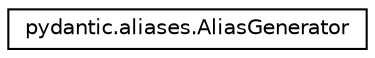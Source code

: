 digraph "Graphical Class Hierarchy"
{
 // LATEX_PDF_SIZE
  edge [fontname="Helvetica",fontsize="10",labelfontname="Helvetica",labelfontsize="10"];
  node [fontname="Helvetica",fontsize="10",shape=record];
  rankdir="LR";
  Node0 [label="pydantic.aliases.AliasGenerator",height=0.2,width=0.4,color="black", fillcolor="white", style="filled",URL="$classpydantic_1_1aliases_1_1AliasGenerator.html",tooltip="!! abstract \"Usage Documentation\" Using an AliasGenerator"];
}
